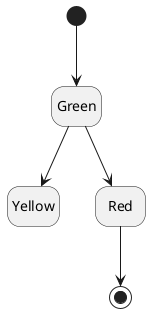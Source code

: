 @startuml
hide empty description
state Green
state Yellow
state Red

[*] --> Green
Green --> Yellow
Green --> Red
Red --> [*]
@enduml
